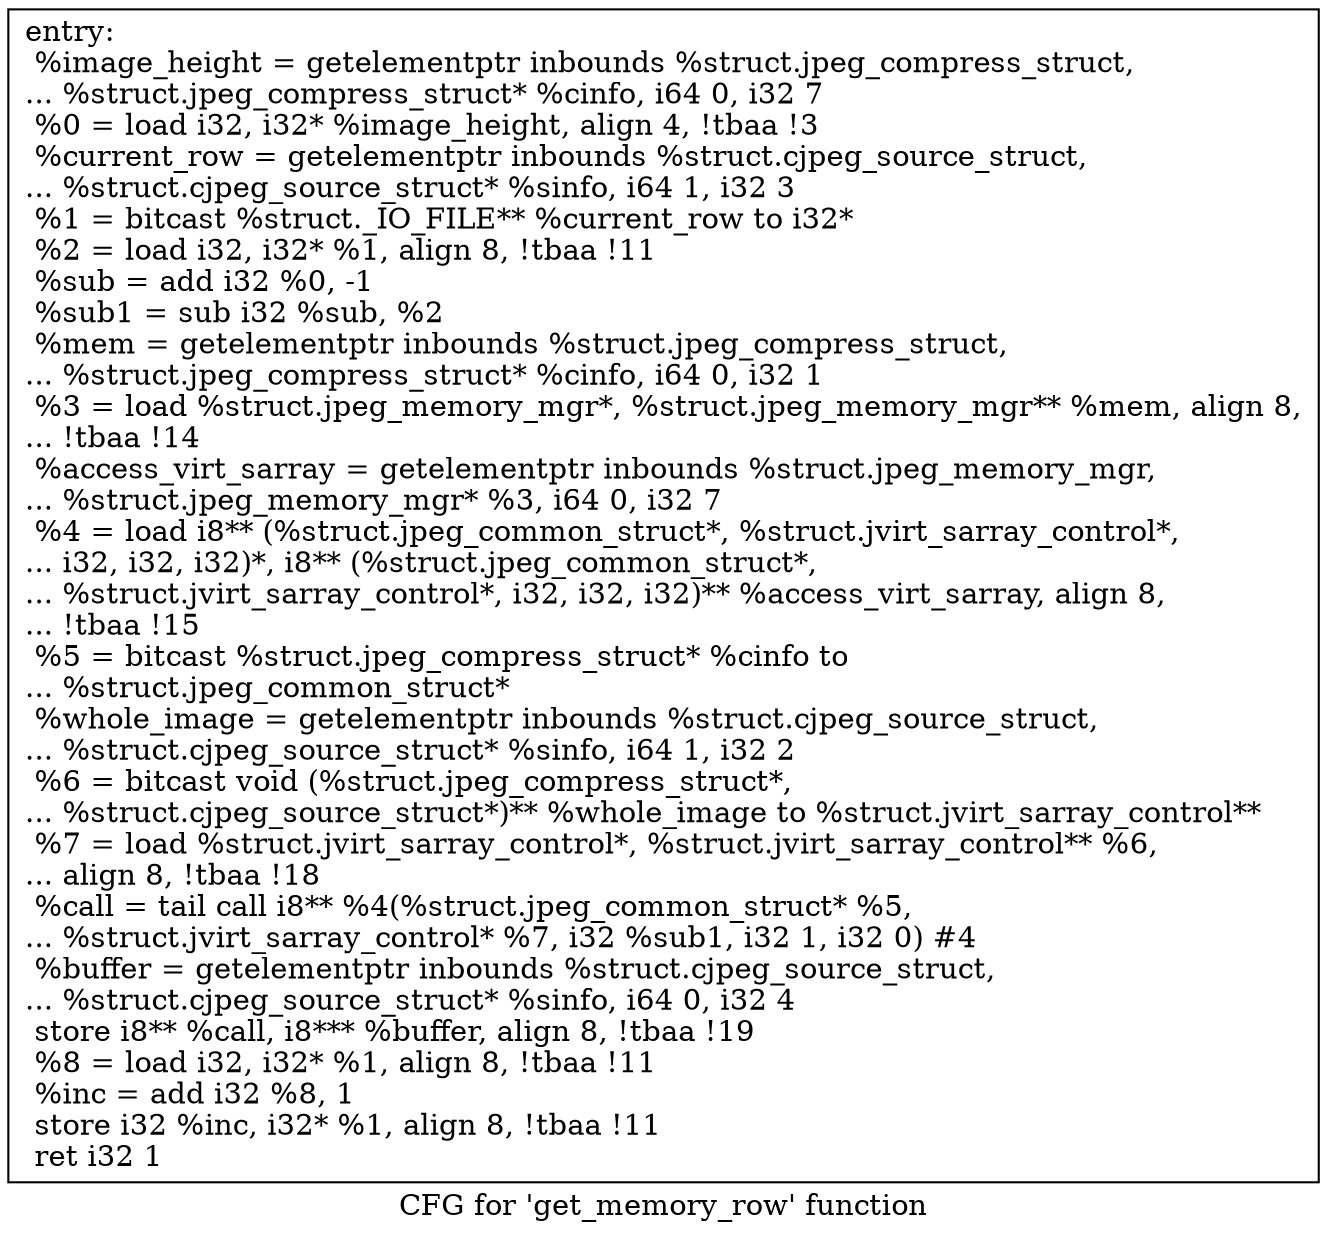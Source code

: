 digraph "CFG for 'get_memory_row' function" {
	label="CFG for 'get_memory_row' function";

	Node0x4ea3860 [shape=record,label="{entry:\l  %image_height = getelementptr inbounds %struct.jpeg_compress_struct,\l... %struct.jpeg_compress_struct* %cinfo, i64 0, i32 7\l  %0 = load i32, i32* %image_height, align 4, !tbaa !3\l  %current_row = getelementptr inbounds %struct.cjpeg_source_struct,\l... %struct.cjpeg_source_struct* %sinfo, i64 1, i32 3\l  %1 = bitcast %struct._IO_FILE** %current_row to i32*\l  %2 = load i32, i32* %1, align 8, !tbaa !11\l  %sub = add i32 %0, -1\l  %sub1 = sub i32 %sub, %2\l  %mem = getelementptr inbounds %struct.jpeg_compress_struct,\l... %struct.jpeg_compress_struct* %cinfo, i64 0, i32 1\l  %3 = load %struct.jpeg_memory_mgr*, %struct.jpeg_memory_mgr** %mem, align 8,\l... !tbaa !14\l  %access_virt_sarray = getelementptr inbounds %struct.jpeg_memory_mgr,\l... %struct.jpeg_memory_mgr* %3, i64 0, i32 7\l  %4 = load i8** (%struct.jpeg_common_struct*, %struct.jvirt_sarray_control*,\l... i32, i32, i32)*, i8** (%struct.jpeg_common_struct*,\l... %struct.jvirt_sarray_control*, i32, i32, i32)** %access_virt_sarray, align 8,\l... !tbaa !15\l  %5 = bitcast %struct.jpeg_compress_struct* %cinfo to\l... %struct.jpeg_common_struct*\l  %whole_image = getelementptr inbounds %struct.cjpeg_source_struct,\l... %struct.cjpeg_source_struct* %sinfo, i64 1, i32 2\l  %6 = bitcast void (%struct.jpeg_compress_struct*,\l... %struct.cjpeg_source_struct*)** %whole_image to %struct.jvirt_sarray_control**\l  %7 = load %struct.jvirt_sarray_control*, %struct.jvirt_sarray_control** %6,\l... align 8, !tbaa !18\l  %call = tail call i8** %4(%struct.jpeg_common_struct* %5,\l... %struct.jvirt_sarray_control* %7, i32 %sub1, i32 1, i32 0) #4\l  %buffer = getelementptr inbounds %struct.cjpeg_source_struct,\l... %struct.cjpeg_source_struct* %sinfo, i64 0, i32 4\l  store i8** %call, i8*** %buffer, align 8, !tbaa !19\l  %8 = load i32, i32* %1, align 8, !tbaa !11\l  %inc = add i32 %8, 1\l  store i32 %inc, i32* %1, align 8, !tbaa !11\l  ret i32 1\l}"];
}
